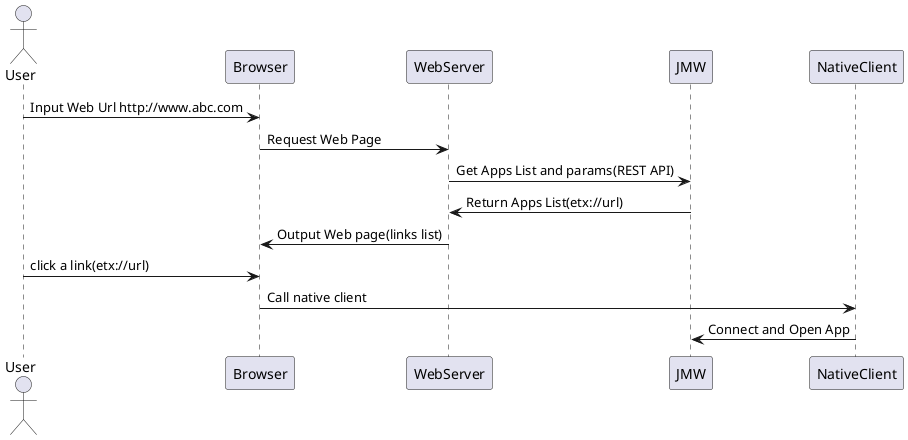 @startuml
Actor User
User -> Browser: Input Web Url http://www.abc.com
Browser -> WebServer: Request Web Page
WebServer -> JMW: Get Apps List and params(REST API)
JMW -> WebServer: Return Apps List(etx://url)
WebServer -> Browser: Output Web page(links list)
User -> Browser: click a link(etx://url)
Browser -> NativeClient: Call native client
NativeClient -> JMW: Connect and Open App
@enduml